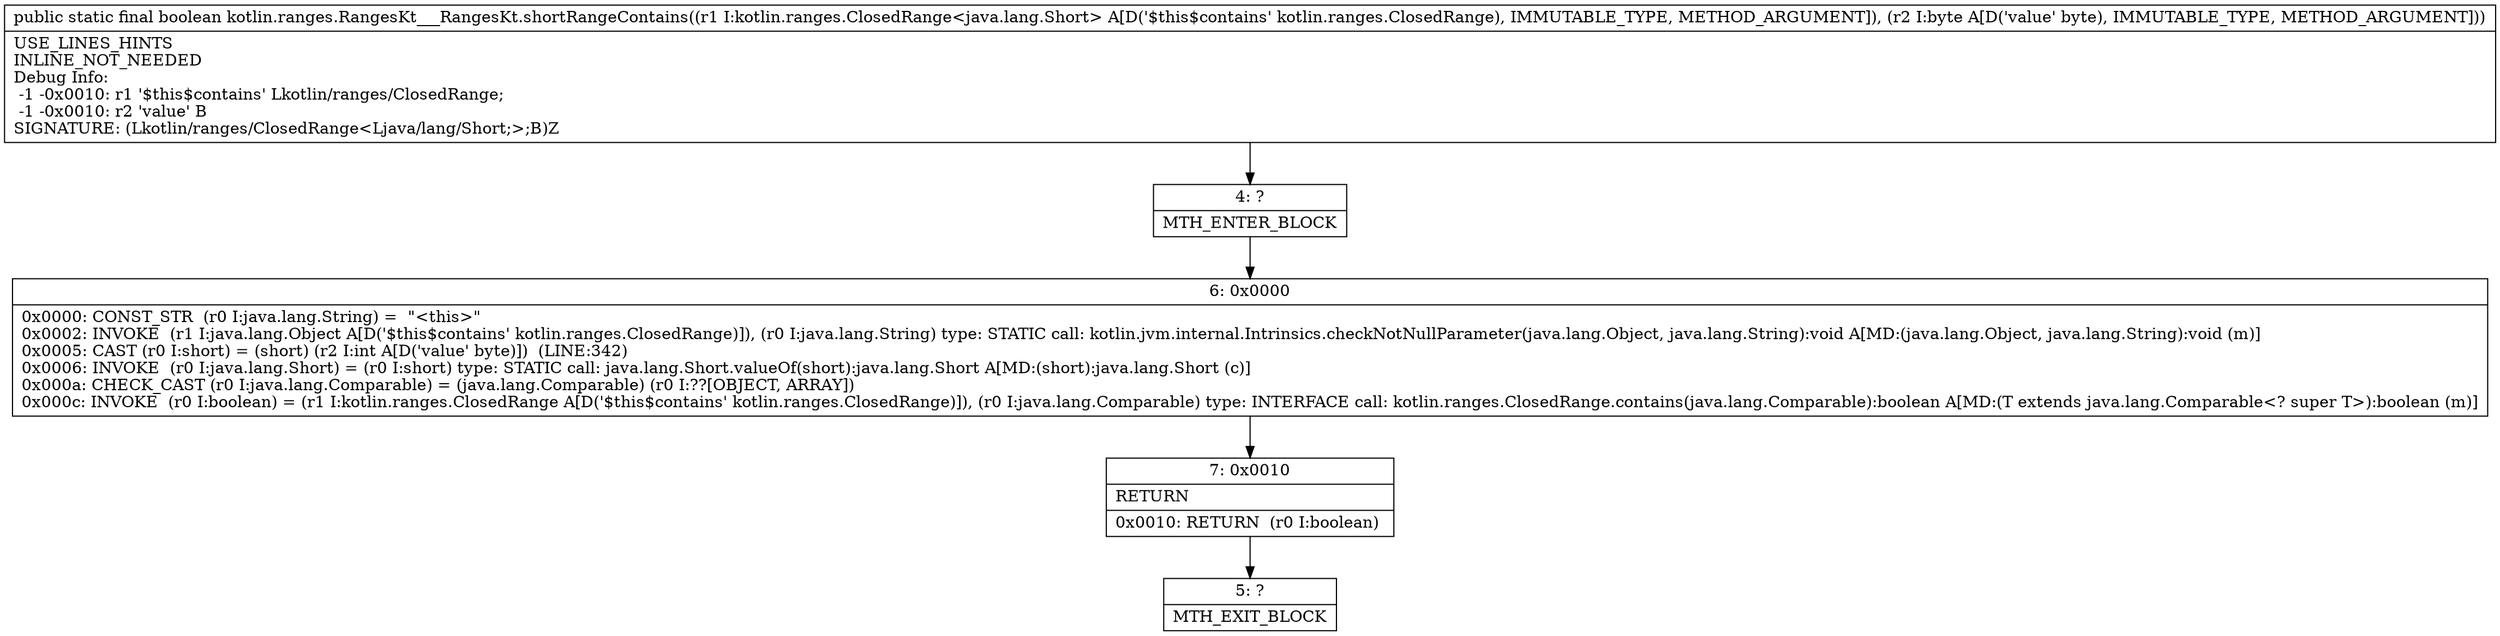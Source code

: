 digraph "CFG forkotlin.ranges.RangesKt___RangesKt.shortRangeContains(Lkotlin\/ranges\/ClosedRange;B)Z" {
Node_4 [shape=record,label="{4\:\ ?|MTH_ENTER_BLOCK\l}"];
Node_6 [shape=record,label="{6\:\ 0x0000|0x0000: CONST_STR  (r0 I:java.lang.String) =  \"\<this\>\" \l0x0002: INVOKE  (r1 I:java.lang.Object A[D('$this$contains' kotlin.ranges.ClosedRange)]), (r0 I:java.lang.String) type: STATIC call: kotlin.jvm.internal.Intrinsics.checkNotNullParameter(java.lang.Object, java.lang.String):void A[MD:(java.lang.Object, java.lang.String):void (m)]\l0x0005: CAST (r0 I:short) = (short) (r2 I:int A[D('value' byte)])  (LINE:342)\l0x0006: INVOKE  (r0 I:java.lang.Short) = (r0 I:short) type: STATIC call: java.lang.Short.valueOf(short):java.lang.Short A[MD:(short):java.lang.Short (c)]\l0x000a: CHECK_CAST (r0 I:java.lang.Comparable) = (java.lang.Comparable) (r0 I:??[OBJECT, ARRAY]) \l0x000c: INVOKE  (r0 I:boolean) = (r1 I:kotlin.ranges.ClosedRange A[D('$this$contains' kotlin.ranges.ClosedRange)]), (r0 I:java.lang.Comparable) type: INTERFACE call: kotlin.ranges.ClosedRange.contains(java.lang.Comparable):boolean A[MD:(T extends java.lang.Comparable\<? super T\>):boolean (m)]\l}"];
Node_7 [shape=record,label="{7\:\ 0x0010|RETURN\l|0x0010: RETURN  (r0 I:boolean) \l}"];
Node_5 [shape=record,label="{5\:\ ?|MTH_EXIT_BLOCK\l}"];
MethodNode[shape=record,label="{public static final boolean kotlin.ranges.RangesKt___RangesKt.shortRangeContains((r1 I:kotlin.ranges.ClosedRange\<java.lang.Short\> A[D('$this$contains' kotlin.ranges.ClosedRange), IMMUTABLE_TYPE, METHOD_ARGUMENT]), (r2 I:byte A[D('value' byte), IMMUTABLE_TYPE, METHOD_ARGUMENT]))  | USE_LINES_HINTS\lINLINE_NOT_NEEDED\lDebug Info:\l  \-1 \-0x0010: r1 '$this$contains' Lkotlin\/ranges\/ClosedRange;\l  \-1 \-0x0010: r2 'value' B\lSIGNATURE: (Lkotlin\/ranges\/ClosedRange\<Ljava\/lang\/Short;\>;B)Z\l}"];
MethodNode -> Node_4;Node_4 -> Node_6;
Node_6 -> Node_7;
Node_7 -> Node_5;
}

